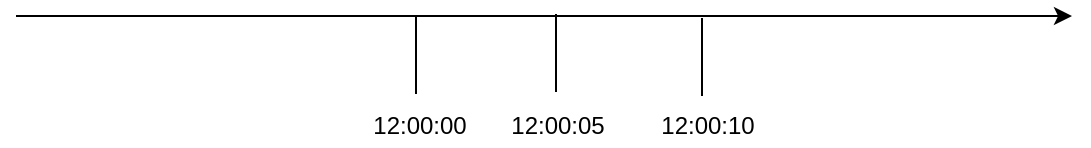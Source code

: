 <mxfile version="14.4.3" type="github">
  <diagram id="0AzZb19bsxnPVwuyEdbw" name="第 1 页">
    <mxGraphModel dx="1186" dy="569" grid="0" gridSize="10" guides="1" tooltips="1" connect="1" arrows="1" fold="1" page="1" pageScale="1" pageWidth="827" pageHeight="1169" math="0" shadow="0">
      <root>
        <mxCell id="0" />
        <mxCell id="1" parent="0" />
        <mxCell id="k3NLaYfG3aFrSewNFesT-1" value="" style="endArrow=classic;html=1;" edge="1" parent="1">
          <mxGeometry width="50" height="50" relative="1" as="geometry">
            <mxPoint x="143" y="298" as="sourcePoint" />
            <mxPoint x="671" y="298" as="targetPoint" />
          </mxGeometry>
        </mxCell>
        <mxCell id="k3NLaYfG3aFrSewNFesT-2" value="" style="endArrow=none;html=1;" edge="1" parent="1">
          <mxGeometry width="50" height="50" relative="1" as="geometry">
            <mxPoint x="343" y="337" as="sourcePoint" />
            <mxPoint x="343" y="298" as="targetPoint" />
          </mxGeometry>
        </mxCell>
        <mxCell id="k3NLaYfG3aFrSewNFesT-3" value="12:00:00" style="text;html=1;strokeColor=none;fillColor=none;align=center;verticalAlign=middle;whiteSpace=wrap;rounded=0;" vertex="1" parent="1">
          <mxGeometry x="325" y="343" width="40" height="20" as="geometry" />
        </mxCell>
        <mxCell id="k3NLaYfG3aFrSewNFesT-4" value="" style="endArrow=none;html=1;" edge="1" parent="1">
          <mxGeometry width="50" height="50" relative="1" as="geometry">
            <mxPoint x="413" y="336" as="sourcePoint" />
            <mxPoint x="413" y="297" as="targetPoint" />
          </mxGeometry>
        </mxCell>
        <mxCell id="k3NLaYfG3aFrSewNFesT-5" value="" style="endArrow=none;html=1;" edge="1" parent="1">
          <mxGeometry width="50" height="50" relative="1" as="geometry">
            <mxPoint x="486" y="338" as="sourcePoint" />
            <mxPoint x="486" y="299" as="targetPoint" />
          </mxGeometry>
        </mxCell>
        <mxCell id="k3NLaYfG3aFrSewNFesT-6" value="12:00:05" style="text;html=1;strokeColor=none;fillColor=none;align=center;verticalAlign=middle;whiteSpace=wrap;rounded=0;" vertex="1" parent="1">
          <mxGeometry x="394" y="343" width="40" height="20" as="geometry" />
        </mxCell>
        <mxCell id="k3NLaYfG3aFrSewNFesT-7" value="12:00:10" style="text;html=1;strokeColor=none;fillColor=none;align=center;verticalAlign=middle;whiteSpace=wrap;rounded=0;" vertex="1" parent="1">
          <mxGeometry x="469" y="343" width="40" height="20" as="geometry" />
        </mxCell>
      </root>
    </mxGraphModel>
  </diagram>
</mxfile>
